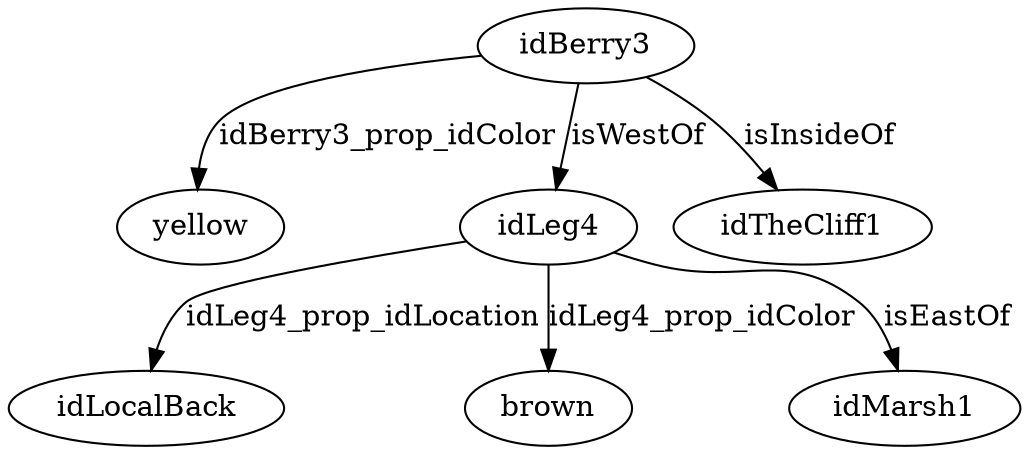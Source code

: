 strict digraph  {
idBerry3 [node_type=entity_node, root=root];
yellow;
idLeg4;
idLocalBack;
brown;
idTheCliff1;
idMarsh1;
idBerry3 -> yellow  [edge_type=property, label=idBerry3_prop_idColor];
idBerry3 -> idLeg4  [edge_type=relationship, label=isWestOf];
idBerry3 -> idTheCliff1  [edge_type=relationship, label=isInsideOf];
idLeg4 -> idLocalBack  [edge_type=property, label=idLeg4_prop_idLocation];
idLeg4 -> brown  [edge_type=property, label=idLeg4_prop_idColor];
idLeg4 -> idMarsh1  [edge_type=relationship, label=isEastOf];
}
